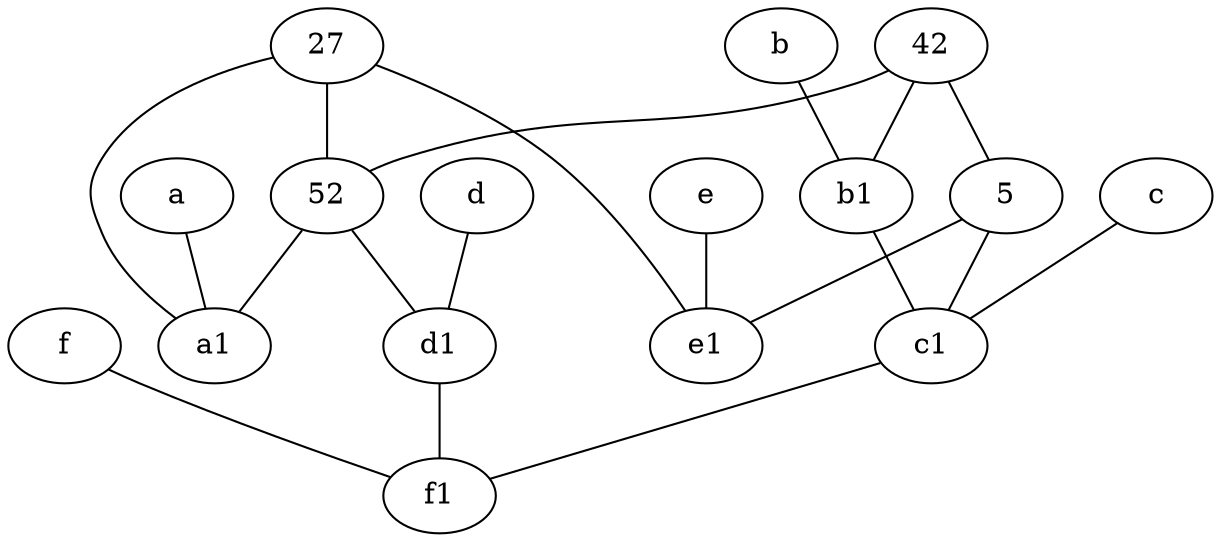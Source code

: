 graph {
	node [labelfontsize=50]
	f [labelfontsize=50 pos="3,9!"]
	a [labelfontsize=50 pos="8,2!"]
	d1 [labelfontsize=50 pos="3,5!"]
	b [labelfontsize=50 pos="10,4!"]
	5 [labelfontsize=50]
	d [labelfontsize=50 pos="2,5!"]
	52 [labelfontsize=50]
	27 [labelfontsize=50]
	c1 [labelfontsize=50 pos="4.5,3!"]
	e [labelfontsize=50 pos="7,9!"]
	42 [labelfontsize=50]
	e1 [labelfontsize=50 pos="7,7!"]
	b1 [labelfontsize=50 pos="9,4!"]
	f1 [labelfontsize=50 pos="3,8!"]
	c [labelfontsize=50 pos="4.5,2!"]
	a1 [labelfontsize=50 pos="8,3!"]
	52 -- a1
	27 -- 52
	b1 -- c1
	b -- b1
	f -- f1
	d -- d1
	a -- a1
	c1 -- f1
	27 -- a1
	52 -- d1
	e -- e1
	5 -- c1
	c -- c1
	5 -- e1
	42 -- 5
	27 -- e1
	d1 -- f1
	42 -- b1
	42 -- 52
}
